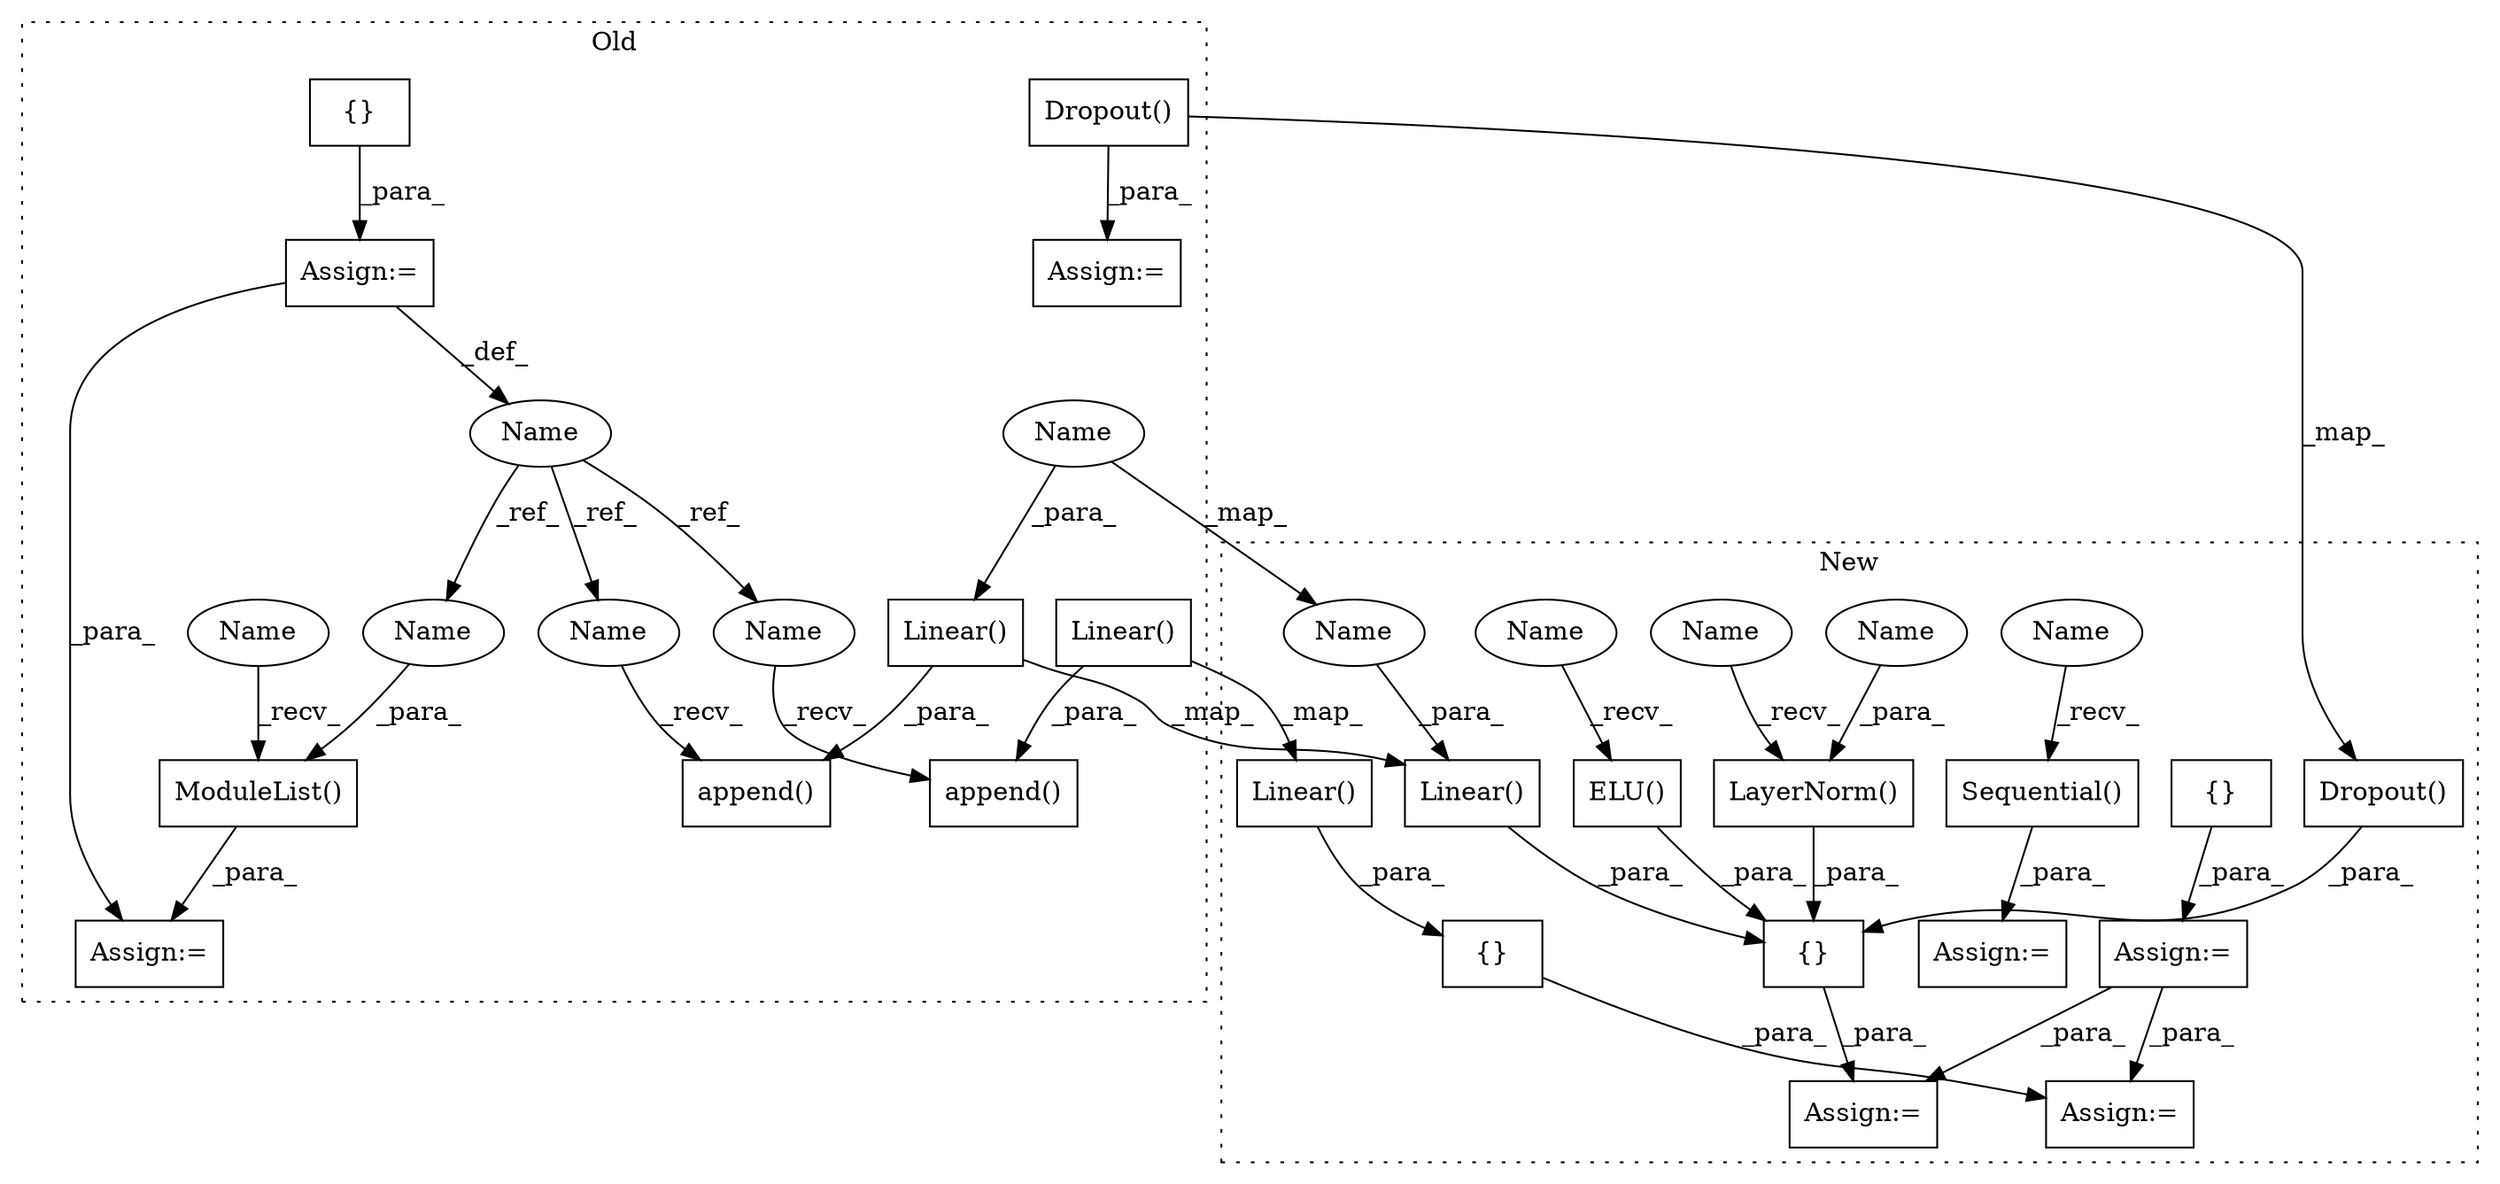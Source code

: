 digraph G {
subgraph cluster0 {
1 [label="{}" a="59" s="11349,11349" l="2,1" shape="box"];
3 [label="Assign:=" a="68" s="11346" l="3" shape="box"];
8 [label="append()" a="75" s="11447,11481" l="15,1" shape="box"];
9 [label="Name" a="87" s="11339" l="7" shape="ellipse"];
10 [label="append()" a="75" s="11389,11419" l="15,1" shape="box"];
12 [label="ModuleList()" a="75" s="11501,11522" l="14,1" shape="box"];
13 [label="Assign:=" a="68" s="11498" l="3" shape="box"];
17 [label="Dropout()" a="75" s="11110" l="26" shape="box"];
19 [label="Assign:=" a="68" s="11107" l="3" shape="box"];
21 [label="Linear()" a="75" s="11404,11418" l="10,1" shape="box"];
24 [label="Linear()" a="75" s="11462,11480" l="10,1" shape="box"];
25 [label="Name" a="87" s="11417" l="1" shape="ellipse"];
28 [label="Name" a="87" s="11447" l="7" shape="ellipse"];
29 [label="Name" a="87" s="11389" l="7" shape="ellipse"];
30 [label="Name" a="87" s="11515" l="7" shape="ellipse"];
31 [label="Name" a="87" s="11501" l="2" shape="ellipse"];
label = "Old";
style="dotted";
}
subgraph cluster1 {
2 [label="{}" a="59" s="11171,11171" l="2,1" shape="box"];
4 [label="Assign:=" a="68" s="11212" l="4" shape="box"];
5 [label="Assign:=" a="68" s="11383" l="4" shape="box"];
6 [label="{}" a="59" s="11387,11408" l="2,0" shape="box"];
7 [label="Assign:=" a="68" s="11168" l="3" shape="box"];
11 [label="{}" a="59" s="11216,11354" l="18,0" shape="box"];
14 [label="ELU()" a="75" s="11301" l="8" shape="box"];
15 [label="Sequential()" a="75" s="11456,11471" l="14,2" shape="box"];
16 [label="Assign:=" a="68" s="11453" l="3" shape="box"];
18 [label="Dropout()" a="75" s="11328" l="26" shape="box"];
20 [label="Linear()" a="75" s="11234,11248" l="10,1" shape="box"];
22 [label="LayerNorm()" a="75" s="11268,11282" l="13,1" shape="box"];
23 [label="Linear()" a="75" s="11389,11407" l="10,1" shape="box"];
26 [label="Name" a="87" s="11247" l="1" shape="ellipse"];
27 [label="Name" a="87" s="11281" l="1" shape="ellipse"];
32 [label="Name" a="87" s="11301" l="2" shape="ellipse"];
33 [label="Name" a="87" s="11456" l="2" shape="ellipse"];
34 [label="Name" a="87" s="11268" l="2" shape="ellipse"];
label = "New";
style="dotted";
}
1 -> 3 [label="_para_"];
2 -> 7 [label="_para_"];
3 -> 13 [label="_para_"];
3 -> 9 [label="_def_"];
6 -> 5 [label="_para_"];
7 -> 4 [label="_para_"];
7 -> 5 [label="_para_"];
9 -> 29 [label="_ref_"];
9 -> 30 [label="_ref_"];
9 -> 28 [label="_ref_"];
11 -> 4 [label="_para_"];
12 -> 13 [label="_para_"];
14 -> 11 [label="_para_"];
15 -> 16 [label="_para_"];
17 -> 18 [label="_map_"];
17 -> 19 [label="_para_"];
18 -> 11 [label="_para_"];
20 -> 11 [label="_para_"];
21 -> 10 [label="_para_"];
21 -> 20 [label="_map_"];
22 -> 11 [label="_para_"];
23 -> 6 [label="_para_"];
24 -> 8 [label="_para_"];
24 -> 23 [label="_map_"];
25 -> 26 [label="_map_"];
25 -> 21 [label="_para_"];
26 -> 20 [label="_para_"];
27 -> 22 [label="_para_"];
28 -> 8 [label="_recv_"];
29 -> 10 [label="_recv_"];
30 -> 12 [label="_para_"];
31 -> 12 [label="_recv_"];
32 -> 14 [label="_recv_"];
33 -> 15 [label="_recv_"];
34 -> 22 [label="_recv_"];
}